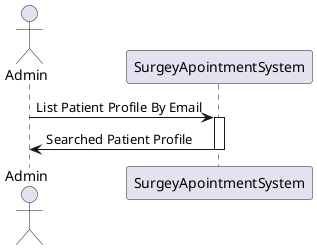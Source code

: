 ﻿@startuml
actor Admin
participant SurgeyApointmentSystem

Admin -> SurgeyApointmentSystem : List Patient Profile By Email
activate SurgeyApointmentSystem

SurgeyApointmentSystem -> Admin : Searched Patient Profile
deactivate SurgeyApointmentSystem


@enduml

